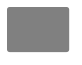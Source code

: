 @startuml

skinparam ClassBackgroundColor #Gray
skinparam ClassFontColor #Gray
skinparam ClassBorderColor #Gray

skinparam ClassStereotypeFontSize 0
skinparam CircledCharacterFontSize 0
skinparam CircledCharacterRadius 0
skinparam ClassBorderThickness 0
skinparam Shadowing false

class Dummy

@enduml